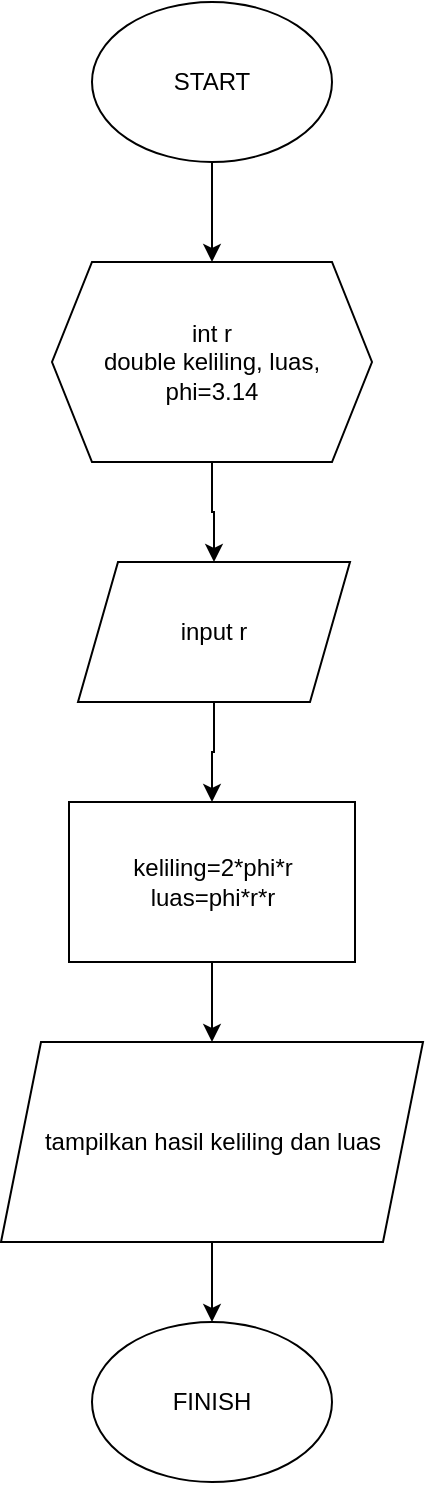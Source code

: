 <mxfile version="22.0.0" type="device">
  <diagram name="Page-1" id="FBfZPeUPGjEI5H4kB1Yn">
    <mxGraphModel dx="868" dy="474" grid="1" gridSize="10" guides="1" tooltips="1" connect="1" arrows="1" fold="1" page="1" pageScale="1" pageWidth="1169" pageHeight="827" math="0" shadow="0">
      <root>
        <mxCell id="0" />
        <mxCell id="1" parent="0" />
        <mxCell id="wg3RDyRuT80G8KoctHj8-2" style="edgeStyle=orthogonalEdgeStyle;rounded=0;orthogonalLoop=1;jettySize=auto;html=1;" edge="1" parent="1" source="wg3RDyRuT80G8KoctHj8-1">
          <mxGeometry relative="1" as="geometry">
            <mxPoint x="584" y="170.0" as="targetPoint" />
          </mxGeometry>
        </mxCell>
        <mxCell id="wg3RDyRuT80G8KoctHj8-1" value="START" style="ellipse;whiteSpace=wrap;html=1;" vertex="1" parent="1">
          <mxGeometry x="524" y="40" width="120" height="80" as="geometry" />
        </mxCell>
        <mxCell id="wg3RDyRuT80G8KoctHj8-5" style="edgeStyle=orthogonalEdgeStyle;rounded=0;orthogonalLoop=1;jettySize=auto;html=1;" edge="1" parent="1" source="wg3RDyRuT80G8KoctHj8-4" target="wg3RDyRuT80G8KoctHj8-6">
          <mxGeometry relative="1" as="geometry">
            <mxPoint x="584" y="320" as="targetPoint" />
          </mxGeometry>
        </mxCell>
        <mxCell id="wg3RDyRuT80G8KoctHj8-4" value="int r&lt;br&gt;double keliling, luas, &lt;br&gt;phi=3.14" style="shape=hexagon;perimeter=hexagonPerimeter2;whiteSpace=wrap;html=1;fixedSize=1;" vertex="1" parent="1">
          <mxGeometry x="504" y="170" width="160" height="100" as="geometry" />
        </mxCell>
        <mxCell id="wg3RDyRuT80G8KoctHj8-17" style="edgeStyle=orthogonalEdgeStyle;rounded=0;orthogonalLoop=1;jettySize=auto;html=1;entryX=0.5;entryY=0;entryDx=0;entryDy=0;" edge="1" parent="1" source="wg3RDyRuT80G8KoctHj8-6" target="wg3RDyRuT80G8KoctHj8-7">
          <mxGeometry relative="1" as="geometry" />
        </mxCell>
        <mxCell id="wg3RDyRuT80G8KoctHj8-6" value="input r" style="shape=parallelogram;perimeter=parallelogramPerimeter;whiteSpace=wrap;html=1;fixedSize=1;" vertex="1" parent="1">
          <mxGeometry x="517" y="320" width="136" height="70" as="geometry" />
        </mxCell>
        <mxCell id="wg3RDyRuT80G8KoctHj8-14" style="edgeStyle=orthogonalEdgeStyle;rounded=0;orthogonalLoop=1;jettySize=auto;html=1;entryX=0.5;entryY=0;entryDx=0;entryDy=0;" edge="1" parent="1" source="wg3RDyRuT80G8KoctHj8-7" target="wg3RDyRuT80G8KoctHj8-13">
          <mxGeometry relative="1" as="geometry" />
        </mxCell>
        <mxCell id="wg3RDyRuT80G8KoctHj8-7" value="keliling=2*phi*r&lt;br&gt;luas=phi*r*r" style="rounded=0;whiteSpace=wrap;html=1;" vertex="1" parent="1">
          <mxGeometry x="512.5" y="440" width="143" height="80" as="geometry" />
        </mxCell>
        <mxCell id="wg3RDyRuT80G8KoctHj8-15" style="edgeStyle=orthogonalEdgeStyle;rounded=0;orthogonalLoop=1;jettySize=auto;html=1;" edge="1" parent="1" source="wg3RDyRuT80G8KoctHj8-13" target="wg3RDyRuT80G8KoctHj8-16">
          <mxGeometry relative="1" as="geometry">
            <mxPoint x="584" y="700.0" as="targetPoint" />
          </mxGeometry>
        </mxCell>
        <mxCell id="wg3RDyRuT80G8KoctHj8-13" value="tampilkan hasil keliling dan luas" style="shape=parallelogram;perimeter=parallelogramPerimeter;whiteSpace=wrap;html=1;fixedSize=1;" vertex="1" parent="1">
          <mxGeometry x="478.5" y="560" width="211" height="100" as="geometry" />
        </mxCell>
        <mxCell id="wg3RDyRuT80G8KoctHj8-16" value="FINISH" style="ellipse;whiteSpace=wrap;html=1;" vertex="1" parent="1">
          <mxGeometry x="524" y="700.0" width="120" height="80" as="geometry" />
        </mxCell>
      </root>
    </mxGraphModel>
  </diagram>
</mxfile>
